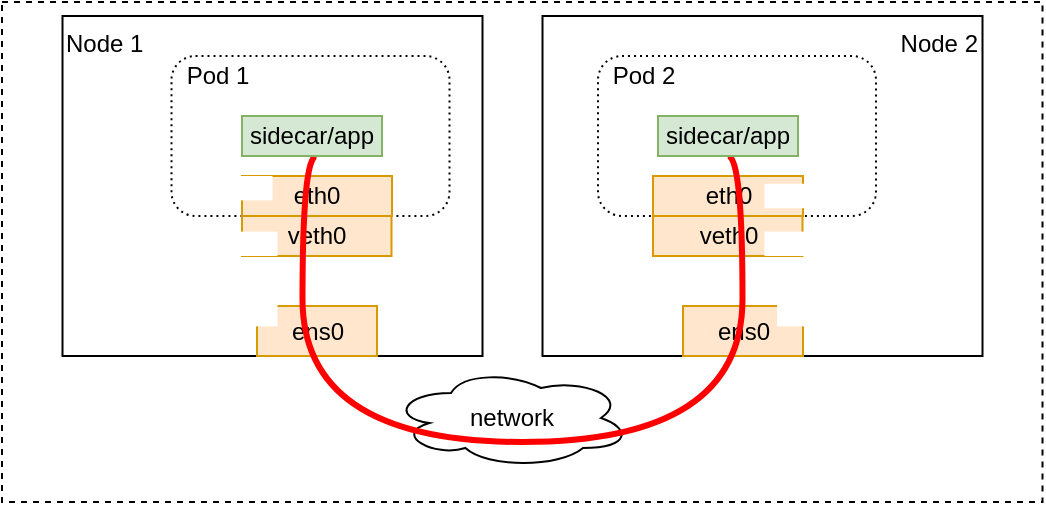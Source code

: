<mxfile version="15.5.9" type="github">
  <diagram id="zt0hBE6iw92smOiEfyin" name="Page-1">
    <mxGraphModel dx="1350" dy="725" grid="1" gridSize="10" guides="1" tooltips="1" connect="1" arrows="1" fold="1" page="1" pageScale="1" pageWidth="850" pageHeight="1100" math="0" shadow="0">
      <root>
        <mxCell id="0" />
        <mxCell id="1" parent="0" />
        <mxCell id="EyPQu3zqiQZPBgV6PmX--52" value="" style="rounded=0;whiteSpace=wrap;html=1;strokeWidth=1;fillColor=none;align=right;verticalAlign=middle;dashed=1;" vertex="1" parent="1">
          <mxGeometry x="130" y="330" width="520.25" height="250" as="geometry" />
        </mxCell>
        <mxCell id="EyPQu3zqiQZPBgV6PmX--25" value="Node 1" style="rounded=0;whiteSpace=wrap;html=1;align=left;verticalAlign=top;" vertex="1" parent="1">
          <mxGeometry x="160.25" y="337" width="210" height="170" as="geometry" />
        </mxCell>
        <mxCell id="EyPQu3zqiQZPBgV6PmX--26" value="Node 2" style="rounded=0;whiteSpace=wrap;html=1;align=right;verticalAlign=top;" vertex="1" parent="1">
          <mxGeometry x="400.25" y="337" width="220" height="170" as="geometry" />
        </mxCell>
        <mxCell id="EyPQu3zqiQZPBgV6PmX--27" value="" style="rounded=1;whiteSpace=wrap;html=1;strokeColor=default;align=center;dashed=1;dashPattern=1 2;" vertex="1" parent="1">
          <mxGeometry x="214.75" y="357" width="139" height="80" as="geometry" />
        </mxCell>
        <mxCell id="EyPQu3zqiQZPBgV6PmX--28" value="ens0" style="rounded=0;whiteSpace=wrap;html=1;strokeColor=#d79b00;align=center;rotation=0;fillColor=#ffe6cc;" vertex="1" parent="1">
          <mxGeometry x="257.5" y="482" width="60" height="25" as="geometry" />
        </mxCell>
        <mxCell id="EyPQu3zqiQZPBgV6PmX--30" style="edgeStyle=orthogonalEdgeStyle;rounded=0;orthogonalLoop=1;jettySize=auto;html=1;exitX=0.5;exitY=1;exitDx=0;exitDy=0;entryX=0.5;entryY=0;entryDx=0;entryDy=0;startArrow=none;startFill=0;endArrow=none;endFill=0;" edge="1" parent="1" source="EyPQu3zqiQZPBgV6PmX--31" target="EyPQu3zqiQZPBgV6PmX--32">
          <mxGeometry relative="1" as="geometry" />
        </mxCell>
        <mxCell id="EyPQu3zqiQZPBgV6PmX--31" value="eth0" style="rounded=0;whiteSpace=wrap;html=1;fillColor=#ffe6cc;strokeColor=#d79b00;shadow=0;" vertex="1" parent="1">
          <mxGeometry x="250" y="417" width="75" height="20" as="geometry" />
        </mxCell>
        <mxCell id="EyPQu3zqiQZPBgV6PmX--32" value="veth0" style="rounded=0;whiteSpace=wrap;html=1;shadow=0;strokeColor=#d79b00;align=center;fillColor=#ffe6cc;" vertex="1" parent="1">
          <mxGeometry x="250" y="437" width="74.75" height="20" as="geometry" />
        </mxCell>
        <mxCell id="EyPQu3zqiQZPBgV6PmX--33" value="Pod 1" style="text;html=1;strokeColor=none;fillColor=none;align=center;verticalAlign=middle;whiteSpace=wrap;rounded=0;shadow=0;" vertex="1" parent="1">
          <mxGeometry x="207.75" y="352" width="60" height="30" as="geometry" />
        </mxCell>
        <mxCell id="EyPQu3zqiQZPBgV6PmX--35" value="" style="rounded=1;whiteSpace=wrap;html=1;strokeColor=default;align=center;dashed=1;dashPattern=1 2;" vertex="1" parent="1">
          <mxGeometry x="428" y="357" width="139" height="80" as="geometry" />
        </mxCell>
        <mxCell id="EyPQu3zqiQZPBgV6PmX--36" value="ens0" style="rounded=0;whiteSpace=wrap;html=1;strokeColor=#d79b00;align=center;rotation=0;fillColor=#ffe6cc;" vertex="1" parent="1">
          <mxGeometry x="470.5" y="482" width="60" height="25" as="geometry" />
        </mxCell>
        <mxCell id="EyPQu3zqiQZPBgV6PmX--38" style="edgeStyle=orthogonalEdgeStyle;rounded=0;orthogonalLoop=1;jettySize=auto;html=1;exitX=0.5;exitY=1;exitDx=0;exitDy=0;entryX=0.5;entryY=0;entryDx=0;entryDy=0;startArrow=none;startFill=0;endArrow=none;endFill=0;" edge="1" parent="1" source="EyPQu3zqiQZPBgV6PmX--39" target="EyPQu3zqiQZPBgV6PmX--40">
          <mxGeometry relative="1" as="geometry" />
        </mxCell>
        <mxCell id="EyPQu3zqiQZPBgV6PmX--39" value="eth0" style="rounded=0;whiteSpace=wrap;html=1;fillColor=#ffe6cc;strokeColor=#d79b00;shadow=0;" vertex="1" parent="1">
          <mxGeometry x="455.5" y="417" width="75" height="20" as="geometry" />
        </mxCell>
        <mxCell id="EyPQu3zqiQZPBgV6PmX--40" value="veth0" style="rounded=0;whiteSpace=wrap;html=1;shadow=0;strokeColor=#d79b00;align=center;fillColor=#ffe6cc;" vertex="1" parent="1">
          <mxGeometry x="455.5" y="437" width="74.75" height="20" as="geometry" />
        </mxCell>
        <mxCell id="EyPQu3zqiQZPBgV6PmX--41" value="Pod 2" style="text;html=1;strokeColor=none;fillColor=none;align=center;verticalAlign=middle;whiteSpace=wrap;rounded=0;shadow=0;" vertex="1" parent="1">
          <mxGeometry x="421" y="352" width="60" height="30" as="geometry" />
        </mxCell>
        <mxCell id="EyPQu3zqiQZPBgV6PmX--43" value="network" style="ellipse;shape=cloud;whiteSpace=wrap;html=1;align=center;verticalAlign=middle;" vertex="1" parent="1">
          <mxGeometry x="324.5" y="513" width="120" height="50" as="geometry" />
        </mxCell>
        <mxCell id="EyPQu3zqiQZPBgV6PmX--44" value="" style="shape=image;verticalLabelPosition=bottom;labelBackgroundColor=#ffffff;verticalAlign=top;aspect=fixed;imageAspect=0;image=https://ebpf.io/static/logo-big-9cf8920e80cdc57e6ea60825ebe287ca.png;imageBackground=default;" vertex="1" parent="1">
          <mxGeometry x="230.25" y="417.0" width="35" height="12.19" as="geometry" />
        </mxCell>
        <mxCell id="EyPQu3zqiQZPBgV6PmX--45" value="" style="shape=image;verticalLabelPosition=bottom;labelBackgroundColor=#ffffff;verticalAlign=top;aspect=fixed;imageAspect=0;image=https://ebpf.io/static/logo-big-9cf8920e80cdc57e6ea60825ebe287ca.png;imageBackground=default;" vertex="1" parent="1">
          <mxGeometry x="232.75" y="444.81" width="35" height="12.19" as="geometry" />
        </mxCell>
        <mxCell id="EyPQu3zqiQZPBgV6PmX--46" value="" style="shape=image;verticalLabelPosition=bottom;labelBackgroundColor=#ffffff;verticalAlign=top;aspect=fixed;imageAspect=0;image=https://ebpf.io/static/logo-big-9cf8920e80cdc57e6ea60825ebe287ca.png;imageBackground=default;" vertex="1" parent="1">
          <mxGeometry x="232.75" y="480.0" width="35" height="12.19" as="geometry" />
        </mxCell>
        <mxCell id="EyPQu3zqiQZPBgV6PmX--47" value="" style="shape=image;verticalLabelPosition=bottom;labelBackgroundColor=#ffffff;verticalAlign=top;aspect=fixed;imageAspect=0;image=https://ebpf.io/static/logo-big-9cf8920e80cdc57e6ea60825ebe287ca.png;imageBackground=default;" vertex="1" parent="1">
          <mxGeometry x="511.25" y="420.91" width="35" height="12.19" as="geometry" />
        </mxCell>
        <mxCell id="EyPQu3zqiQZPBgV6PmX--48" value="" style="shape=image;verticalLabelPosition=bottom;labelBackgroundColor=#ffffff;verticalAlign=top;aspect=fixed;imageAspect=0;image=https://ebpf.io/static/logo-big-9cf8920e80cdc57e6ea60825ebe287ca.png;imageBackground=default;" vertex="1" parent="1">
          <mxGeometry x="511.25" y="444.81" width="35" height="12.19" as="geometry" />
        </mxCell>
        <mxCell id="EyPQu3zqiQZPBgV6PmX--49" value="" style="shape=image;verticalLabelPosition=bottom;labelBackgroundColor=#ffffff;verticalAlign=top;aspect=fixed;imageAspect=0;image=https://ebpf.io/static/logo-big-9cf8920e80cdc57e6ea60825ebe287ca.png;imageBackground=default;" vertex="1" parent="1">
          <mxGeometry x="517.5" y="480.0" width="35" height="12.19" as="geometry" />
        </mxCell>
        <mxCell id="EyPQu3zqiQZPBgV6PmX--50" value="" style="endArrow=none;html=1;rounded=0;edgeStyle=orthogonalEdgeStyle;curved=1;entryX=0.5;entryY=1;entryDx=0;entryDy=0;exitX=0.5;exitY=1;exitDx=0;exitDy=0;fillColor=#e51400;strokeColor=#FF0000;strokeWidth=3;" edge="1" parent="1">
          <mxGeometry width="50" height="50" relative="1" as="geometry">
            <mxPoint x="287.255" y="407" as="sourcePoint" />
            <mxPoint x="492.875" y="407" as="targetPoint" />
            <Array as="points">
              <mxPoint x="280.25" y="407" />
              <mxPoint x="280.25" y="550" />
              <mxPoint x="500.25" y="550" />
              <mxPoint x="500.25" y="407" />
            </Array>
          </mxGeometry>
        </mxCell>
        <mxCell id="EyPQu3zqiQZPBgV6PmX--56" value="sidecar/app" style="rounded=0;whiteSpace=wrap;html=1;strokeColor=#82b366;align=center;fillColor=#d5e8d4;" vertex="1" parent="1">
          <mxGeometry x="250" y="387" width="70" height="20" as="geometry" />
        </mxCell>
        <mxCell id="EyPQu3zqiQZPBgV6PmX--57" value="sidecar/app" style="rounded=0;whiteSpace=wrap;html=1;strokeColor=#82b366;align=center;fillColor=#d5e8d4;" vertex="1" parent="1">
          <mxGeometry x="458" y="387" width="70" height="20" as="geometry" />
        </mxCell>
      </root>
    </mxGraphModel>
  </diagram>
</mxfile>
